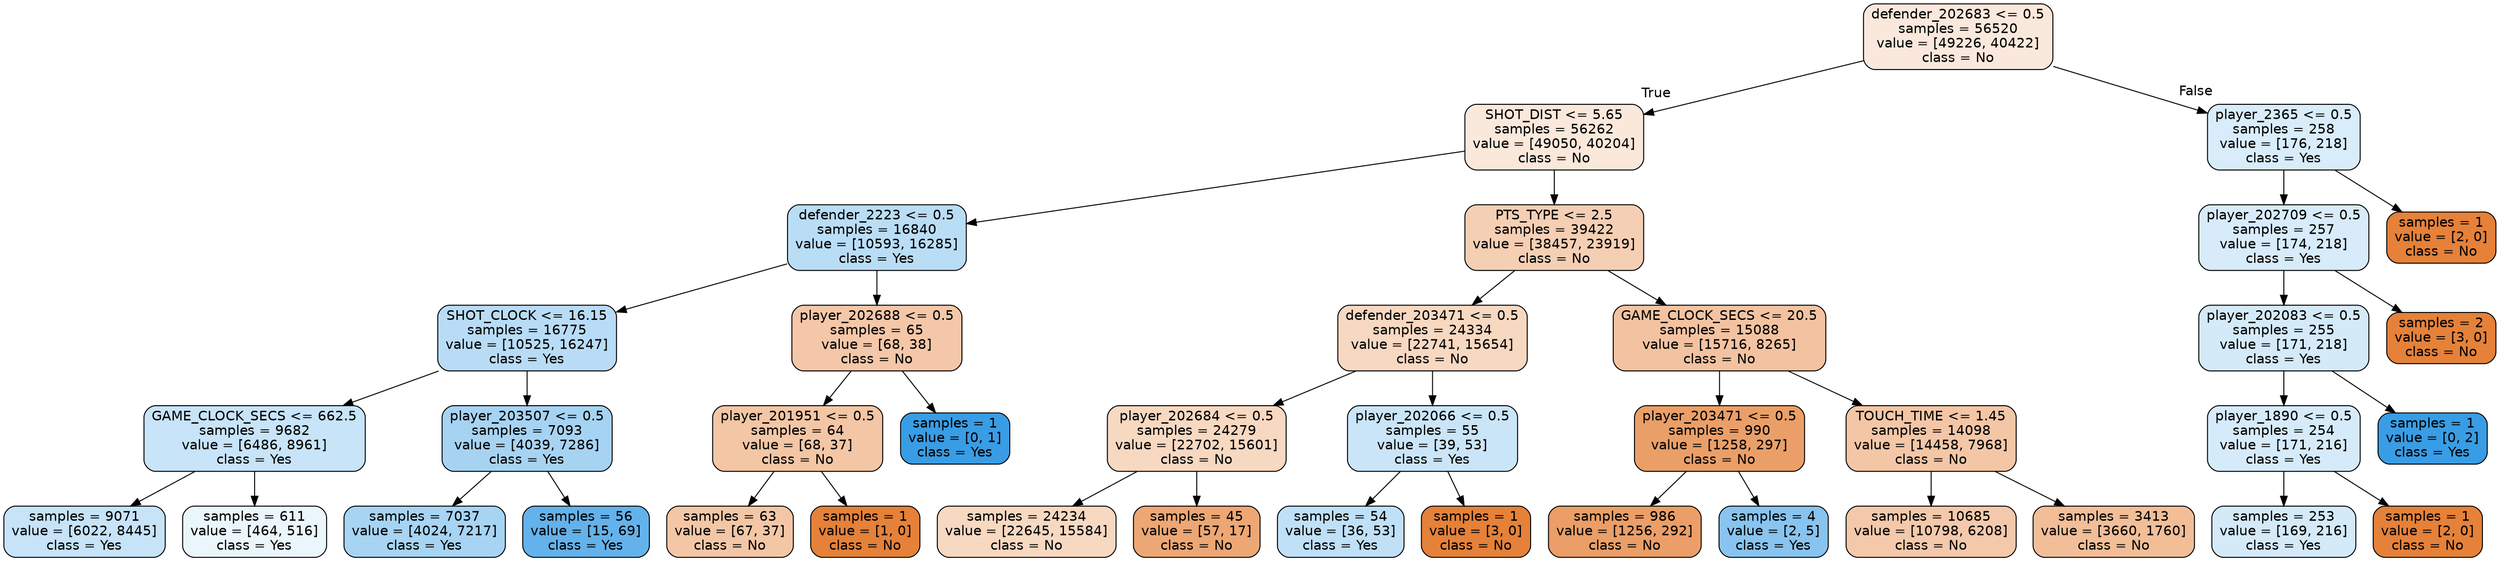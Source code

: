 digraph Tree {
node [shape=box, style="filled, rounded", color="black", fontname=helvetica] ;
edge [fontname=helvetica] ;
0 [label="defender_202683 <= 0.5\nsamples = 56520\nvalue = [49226, 40422]\nclass = No", fillcolor="#fae8dc"] ;
1 [label="SHOT_DIST <= 5.65\nsamples = 56262\nvalue = [49050, 40204]\nclass = No", fillcolor="#fae8db"] ;
0 -> 1 [labeldistance=2.5, labelangle=45, headlabel="True"] ;
2 [label="defender_2223 <= 0.5\nsamples = 16840\nvalue = [10593, 16285]\nclass = Yes", fillcolor="#baddf6"] ;
1 -> 2 ;
3 [label="SHOT_CLOCK <= 16.15\nsamples = 16775\nvalue = [10525, 16247]\nclass = Yes", fillcolor="#b9dcf6"] ;
2 -> 3 ;
4 [label="GAME_CLOCK_SECS <= 662.5\nsamples = 9682\nvalue = [6486, 8961]\nclass = Yes", fillcolor="#c8e4f8"] ;
3 -> 4 ;
5 [label="samples = 9071\nvalue = [6022, 8445]\nclass = Yes", fillcolor="#c6e3f8"] ;
4 -> 5 ;
6 [label="samples = 611\nvalue = [464, 516]\nclass = Yes", fillcolor="#ebf5fc"] ;
4 -> 6 ;
7 [label="player_203507 <= 0.5\nsamples = 7093\nvalue = [4039, 7286]\nclass = Yes", fillcolor="#a7d3f3"] ;
3 -> 7 ;
8 [label="samples = 7037\nvalue = [4024, 7217]\nclass = Yes", fillcolor="#a7d4f3"] ;
7 -> 8 ;
9 [label="samples = 56\nvalue = [15, 69]\nclass = Yes", fillcolor="#64b2eb"] ;
7 -> 9 ;
10 [label="player_202688 <= 0.5\nsamples = 65\nvalue = [68, 38]\nclass = No", fillcolor="#f4c7a8"] ;
2 -> 10 ;
11 [label="player_201951 <= 0.5\nsamples = 64\nvalue = [68, 37]\nclass = No", fillcolor="#f3c6a5"] ;
10 -> 11 ;
12 [label="samples = 63\nvalue = [67, 37]\nclass = No", fillcolor="#f3c7a6"] ;
11 -> 12 ;
13 [label="samples = 1\nvalue = [1, 0]\nclass = No", fillcolor="#e58139"] ;
11 -> 13 ;
14 [label="samples = 1\nvalue = [0, 1]\nclass = Yes", fillcolor="#399de5"] ;
10 -> 14 ;
15 [label="PTS_TYPE <= 2.5\nsamples = 39422\nvalue = [38457, 23919]\nclass = No", fillcolor="#f5cfb4"] ;
1 -> 15 ;
16 [label="defender_203471 <= 0.5\nsamples = 24334\nvalue = [22741, 15654]\nclass = No", fillcolor="#f7d8c1"] ;
15 -> 16 ;
17 [label="player_202684 <= 0.5\nsamples = 24279\nvalue = [22702, 15601]\nclass = No", fillcolor="#f7d8c1"] ;
16 -> 17 ;
18 [label="samples = 24234\nvalue = [22645, 15584]\nclass = No", fillcolor="#f7d8c1"] ;
17 -> 18 ;
19 [label="samples = 45\nvalue = [57, 17]\nclass = No", fillcolor="#eda774"] ;
17 -> 19 ;
20 [label="player_202066 <= 0.5\nsamples = 55\nvalue = [39, 53]\nclass = Yes", fillcolor="#cbe5f8"] ;
16 -> 20 ;
21 [label="samples = 54\nvalue = [36, 53]\nclass = Yes", fillcolor="#bfe0f7"] ;
20 -> 21 ;
22 [label="samples = 1\nvalue = [3, 0]\nclass = No", fillcolor="#e58139"] ;
20 -> 22 ;
23 [label="GAME_CLOCK_SECS <= 20.5\nsamples = 15088\nvalue = [15716, 8265]\nclass = No", fillcolor="#f3c3a1"] ;
15 -> 23 ;
24 [label="player_203471 <= 0.5\nsamples = 990\nvalue = [1258, 297]\nclass = No", fillcolor="#eb9f68"] ;
23 -> 24 ;
25 [label="samples = 986\nvalue = [1256, 292]\nclass = No", fillcolor="#eb9e67"] ;
24 -> 25 ;
26 [label="samples = 4\nvalue = [2, 5]\nclass = Yes", fillcolor="#88c4ef"] ;
24 -> 26 ;
27 [label="TOUCH_TIME <= 1.45\nsamples = 14098\nvalue = [14458, 7968]\nclass = No", fillcolor="#f3c6a6"] ;
23 -> 27 ;
28 [label="samples = 10685\nvalue = [10798, 6208]\nclass = No", fillcolor="#f4c9ab"] ;
27 -> 28 ;
29 [label="samples = 3413\nvalue = [3660, 1760]\nclass = No", fillcolor="#f2be98"] ;
27 -> 29 ;
30 [label="player_2365 <= 0.5\nsamples = 258\nvalue = [176, 218]\nclass = Yes", fillcolor="#d9ecfa"] ;
0 -> 30 [labeldistance=2.5, labelangle=-45, headlabel="False"] ;
31 [label="player_202709 <= 0.5\nsamples = 257\nvalue = [174, 218]\nclass = Yes", fillcolor="#d7ebfa"] ;
30 -> 31 ;
32 [label="player_202083 <= 0.5\nsamples = 255\nvalue = [171, 218]\nclass = Yes", fillcolor="#d4eaf9"] ;
31 -> 32 ;
33 [label="player_1890 <= 0.5\nsamples = 254\nvalue = [171, 216]\nclass = Yes", fillcolor="#d6ebfa"] ;
32 -> 33 ;
34 [label="samples = 253\nvalue = [169, 216]\nclass = Yes", fillcolor="#d4eaf9"] ;
33 -> 34 ;
35 [label="samples = 1\nvalue = [2, 0]\nclass = No", fillcolor="#e58139"] ;
33 -> 35 ;
36 [label="samples = 1\nvalue = [0, 2]\nclass = Yes", fillcolor="#399de5"] ;
32 -> 36 ;
37 [label="samples = 2\nvalue = [3, 0]\nclass = No", fillcolor="#e58139"] ;
31 -> 37 ;
38 [label="samples = 1\nvalue = [2, 0]\nclass = No", fillcolor="#e58139"] ;
30 -> 38 ;
}